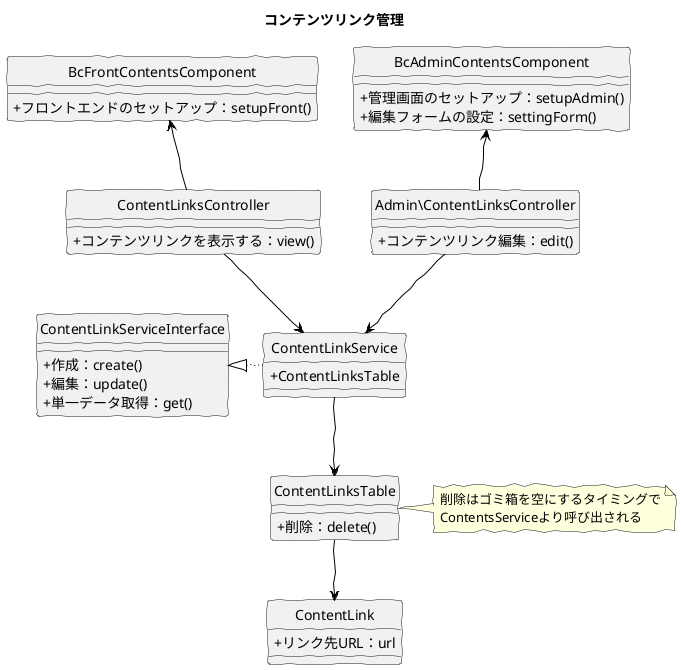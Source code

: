 @startuml
skinparam handwritten true
skinparam backgroundColor white
hide circle
skinparam classAttributeIconSize 0

title コンテンツリンク管理

class ContentLinksController {
  + コンテンツリンクを表示する：view()
}

class BcFrontContentsComponent {
  + フロントエンドのセットアップ：setupFront()
}

class Admin\ContentLinksController {
  + コンテンツリンク編集：edit()
}

class BcAdminContentsComponent {
	+ 管理画面のセットアップ：setupAdmin()
	+ 編集フォームの設定：settingForm()
}

class ContentLinkService {
  + ContentLinksTable
}

class ContentLinkServiceInterface {
  + 作成：create()
  + 編集：update()
  + 単一データ取得：get()
}

class ContentLinksTable {
	+ 削除：delete()
}
	note right
	削除はゴミ箱を空にするタイミングで
	ContentsServiceより呼び出される
	endnote

class ContentLink {
   + リンク先URL：url
}

Admin\ContentLinksController -down[#Black]-> ContentLinkService
ContentLinksController -up[#Black]-> BcFrontContentsComponent
Admin\ContentLinksController -up[#Black]-> BcAdminContentsComponent 
ContentLinksController -down[#Black]-> ContentLinkService
ContentLinkService -down[#Black]-> ContentLinksTable
ContentLinkService -left[dotted,#Black]-|> ContentLinkServiceInterface
ContentLinksTable -down[#Black]-> ContentLink

@enduml
